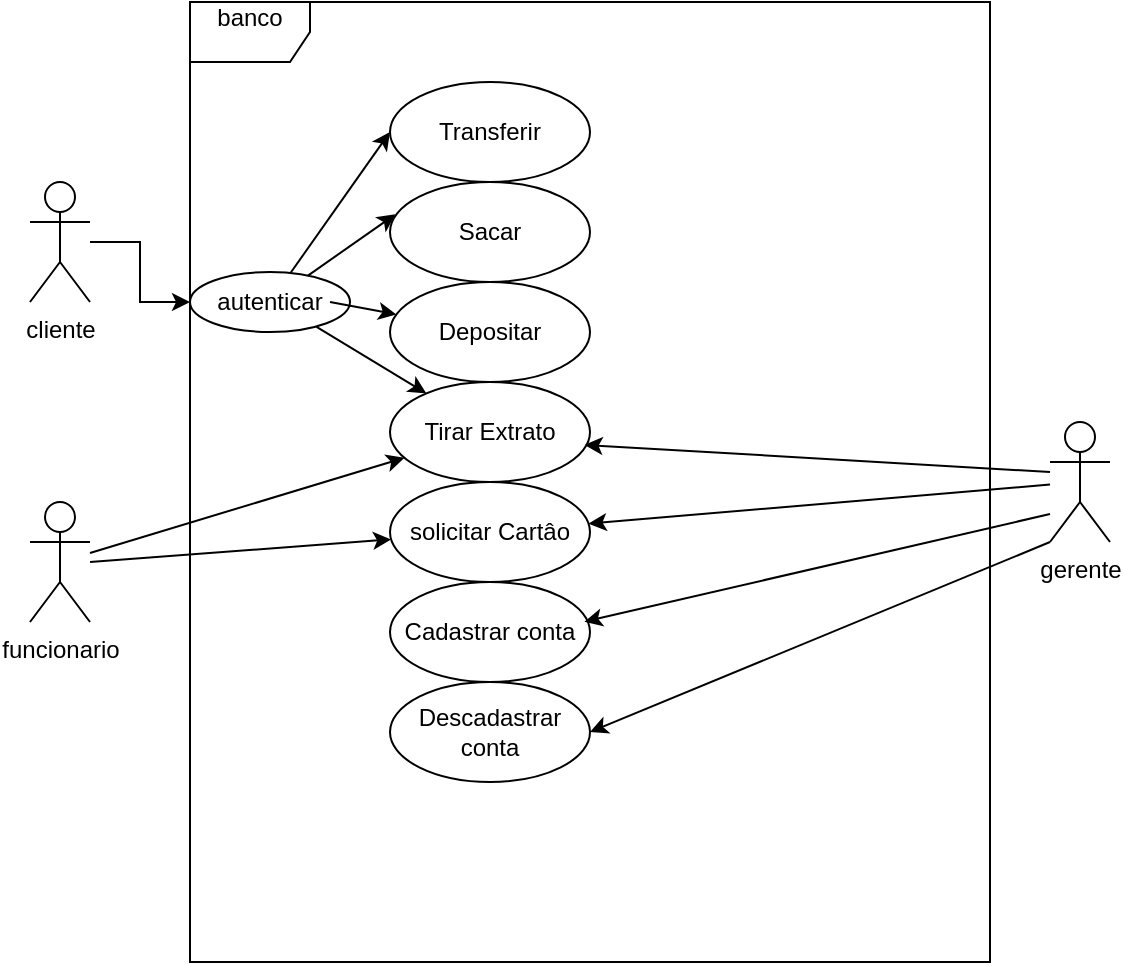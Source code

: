 <mxfile version="26.2.13">
  <diagram name="Página-1" id="IqhvNDpzN8otOwYoTCjp">
    <mxGraphModel dx="985" dy="541" grid="1" gridSize="10" guides="1" tooltips="1" connect="1" arrows="1" fold="1" page="1" pageScale="1" pageWidth="827" pageHeight="1169" math="0" shadow="0">
      <root>
        <mxCell id="0" />
        <mxCell id="1" parent="0" />
        <mxCell id="BdtsgTfb_Ta3J2igJypP-44" value="" style="group" vertex="1" connectable="0" parent="1">
          <mxGeometry x="150" y="60" width="540" height="480" as="geometry" />
        </mxCell>
        <mxCell id="BdtsgTfb_Ta3J2igJypP-26" style="edgeStyle=orthogonalEdgeStyle;rounded=0;orthogonalLoop=1;jettySize=auto;html=1;" edge="1" parent="BdtsgTfb_Ta3J2igJypP-44" source="BdtsgTfb_Ta3J2igJypP-1" target="BdtsgTfb_Ta3J2igJypP-25">
          <mxGeometry relative="1" as="geometry" />
        </mxCell>
        <mxCell id="BdtsgTfb_Ta3J2igJypP-1" value="cliente&lt;div&gt;&lt;br&gt;&lt;/div&gt;" style="shape=umlActor;verticalLabelPosition=bottom;verticalAlign=top;html=1;" vertex="1" parent="BdtsgTfb_Ta3J2igJypP-44">
          <mxGeometry y="90" width="30" height="60" as="geometry" />
        </mxCell>
        <mxCell id="BdtsgTfb_Ta3J2igJypP-2" value="funcionario&lt;div&gt;&lt;br&gt;&lt;/div&gt;" style="shape=umlActor;verticalLabelPosition=bottom;verticalAlign=top;html=1;" vertex="1" parent="BdtsgTfb_Ta3J2igJypP-44">
          <mxGeometry y="250" width="30" height="60" as="geometry" />
        </mxCell>
        <mxCell id="BdtsgTfb_Ta3J2igJypP-3" value="gerente&lt;div&gt;&lt;br&gt;&lt;/div&gt;" style="shape=umlActor;verticalLabelPosition=bottom;verticalAlign=top;html=1;" vertex="1" parent="BdtsgTfb_Ta3J2igJypP-44">
          <mxGeometry x="510" y="210" width="30" height="60" as="geometry" />
        </mxCell>
        <mxCell id="BdtsgTfb_Ta3J2igJypP-4" value="Transferir" style="ellipse;whiteSpace=wrap;html=1;" vertex="1" parent="BdtsgTfb_Ta3J2igJypP-44">
          <mxGeometry x="180" y="40" width="100" height="50" as="geometry" />
        </mxCell>
        <mxCell id="BdtsgTfb_Ta3J2igJypP-7" value="banco&lt;div&gt;&lt;br&gt;&lt;/div&gt;" style="shape=umlFrame;whiteSpace=wrap;html=1;pointerEvents=0;" vertex="1" parent="BdtsgTfb_Ta3J2igJypP-44">
          <mxGeometry x="80" width="400" height="480" as="geometry" />
        </mxCell>
        <mxCell id="BdtsgTfb_Ta3J2igJypP-8" value="Sacar" style="ellipse;whiteSpace=wrap;html=1;" vertex="1" parent="BdtsgTfb_Ta3J2igJypP-44">
          <mxGeometry x="180" y="90" width="100" height="50" as="geometry" />
        </mxCell>
        <mxCell id="BdtsgTfb_Ta3J2igJypP-9" value="Depositar" style="ellipse;whiteSpace=wrap;html=1;" vertex="1" parent="BdtsgTfb_Ta3J2igJypP-44">
          <mxGeometry x="180" y="140" width="100" height="50" as="geometry" />
        </mxCell>
        <mxCell id="BdtsgTfb_Ta3J2igJypP-10" value="Tirar Extrato" style="ellipse;whiteSpace=wrap;html=1;" vertex="1" parent="BdtsgTfb_Ta3J2igJypP-44">
          <mxGeometry x="180" y="190" width="100" height="50" as="geometry" />
        </mxCell>
        <mxCell id="BdtsgTfb_Ta3J2igJypP-25" value="autenticar" style="ellipse;whiteSpace=wrap;html=1;" vertex="1" parent="BdtsgTfb_Ta3J2igJypP-44">
          <mxGeometry x="80" y="135" width="80" height="30" as="geometry" />
        </mxCell>
        <mxCell id="BdtsgTfb_Ta3J2igJypP-27" value="" style="endArrow=classic;html=1;rounded=0;entryX=0;entryY=0.5;entryDx=0;entryDy=0;" edge="1" parent="BdtsgTfb_Ta3J2igJypP-44" source="BdtsgTfb_Ta3J2igJypP-25" target="BdtsgTfb_Ta3J2igJypP-4">
          <mxGeometry width="50" height="50" relative="1" as="geometry">
            <mxPoint x="140" y="140" as="sourcePoint" />
            <mxPoint x="190" y="90" as="targetPoint" />
          </mxGeometry>
        </mxCell>
        <mxCell id="BdtsgTfb_Ta3J2igJypP-28" value="" style="endArrow=classic;html=1;rounded=0;entryX=0.027;entryY=0.323;entryDx=0;entryDy=0;entryPerimeter=0;" edge="1" parent="BdtsgTfb_Ta3J2igJypP-44" source="BdtsgTfb_Ta3J2igJypP-25" target="BdtsgTfb_Ta3J2igJypP-8">
          <mxGeometry width="50" height="50" relative="1" as="geometry">
            <mxPoint x="150" y="150" as="sourcePoint" />
            <mxPoint x="190" y="73" as="targetPoint" />
          </mxGeometry>
        </mxCell>
        <mxCell id="BdtsgTfb_Ta3J2igJypP-29" value="" style="endArrow=classic;html=1;rounded=0;" edge="1" parent="BdtsgTfb_Ta3J2igJypP-44" target="BdtsgTfb_Ta3J2igJypP-9">
          <mxGeometry width="50" height="50" relative="1" as="geometry">
            <mxPoint x="150" y="150" as="sourcePoint" />
            <mxPoint x="200" y="100" as="targetPoint" />
          </mxGeometry>
        </mxCell>
        <mxCell id="BdtsgTfb_Ta3J2igJypP-30" value="" style="endArrow=classic;html=1;rounded=0;exitX=0.791;exitY=0.915;exitDx=0;exitDy=0;exitPerimeter=0;" edge="1" parent="BdtsgTfb_Ta3J2igJypP-44" source="BdtsgTfb_Ta3J2igJypP-25" target="BdtsgTfb_Ta3J2igJypP-10">
          <mxGeometry width="50" height="50" relative="1" as="geometry">
            <mxPoint x="160" y="160" as="sourcePoint" />
            <mxPoint x="193" y="165" as="targetPoint" />
          </mxGeometry>
        </mxCell>
        <mxCell id="BdtsgTfb_Ta3J2igJypP-32" value="" style="endArrow=classic;html=1;rounded=0;" edge="1" parent="BdtsgTfb_Ta3J2igJypP-44" source="BdtsgTfb_Ta3J2igJypP-2" target="BdtsgTfb_Ta3J2igJypP-10">
          <mxGeometry width="50" height="50" relative="1" as="geometry">
            <mxPoint x="40" y="280" as="sourcePoint" />
            <mxPoint x="90" y="230" as="targetPoint" />
          </mxGeometry>
        </mxCell>
        <mxCell id="BdtsgTfb_Ta3J2igJypP-33" value="solicitar Cartâo" style="ellipse;whiteSpace=wrap;html=1;" vertex="1" parent="BdtsgTfb_Ta3J2igJypP-44">
          <mxGeometry x="180" y="240" width="100" height="50" as="geometry" />
        </mxCell>
        <mxCell id="BdtsgTfb_Ta3J2igJypP-35" value="" style="endArrow=classic;html=1;rounded=0;" edge="1" parent="BdtsgTfb_Ta3J2igJypP-44" target="BdtsgTfb_Ta3J2igJypP-33">
          <mxGeometry width="50" height="50" relative="1" as="geometry">
            <mxPoint x="30" y="280" as="sourcePoint" />
            <mxPoint x="80" y="230" as="targetPoint" />
          </mxGeometry>
        </mxCell>
        <mxCell id="BdtsgTfb_Ta3J2igJypP-37" value="Cadastrar conta" style="ellipse;whiteSpace=wrap;html=1;" vertex="1" parent="BdtsgTfb_Ta3J2igJypP-44">
          <mxGeometry x="180" y="290" width="100" height="50" as="geometry" />
        </mxCell>
        <mxCell id="BdtsgTfb_Ta3J2igJypP-38" value="Descadastrar conta" style="ellipse;whiteSpace=wrap;html=1;" vertex="1" parent="BdtsgTfb_Ta3J2igJypP-44">
          <mxGeometry x="180" y="340" width="100" height="50" as="geometry" />
        </mxCell>
        <mxCell id="BdtsgTfb_Ta3J2igJypP-39" value="" style="endArrow=classic;html=1;rounded=0;" edge="1" parent="BdtsgTfb_Ta3J2igJypP-44" source="BdtsgTfb_Ta3J2igJypP-3" target="BdtsgTfb_Ta3J2igJypP-33">
          <mxGeometry width="50" height="50" relative="1" as="geometry">
            <mxPoint x="490" y="250" as="sourcePoint" />
            <mxPoint x="540" y="200" as="targetPoint" />
          </mxGeometry>
        </mxCell>
        <mxCell id="BdtsgTfb_Ta3J2igJypP-40" value="" style="endArrow=classic;html=1;rounded=0;entryX=0.972;entryY=0.397;entryDx=0;entryDy=0;entryPerimeter=0;" edge="1" parent="BdtsgTfb_Ta3J2igJypP-44" target="BdtsgTfb_Ta3J2igJypP-37">
          <mxGeometry width="50" height="50" relative="1" as="geometry">
            <mxPoint x="510" y="256" as="sourcePoint" />
            <mxPoint x="305" y="264" as="targetPoint" />
          </mxGeometry>
        </mxCell>
        <mxCell id="BdtsgTfb_Ta3J2igJypP-41" value="" style="endArrow=classic;html=1;rounded=0;entryX=1;entryY=0.5;entryDx=0;entryDy=0;" edge="1" parent="BdtsgTfb_Ta3J2igJypP-44" target="BdtsgTfb_Ta3J2igJypP-38">
          <mxGeometry width="50" height="50" relative="1" as="geometry">
            <mxPoint x="510" y="270" as="sourcePoint" />
            <mxPoint x="305" y="278" as="targetPoint" />
          </mxGeometry>
        </mxCell>
        <mxCell id="BdtsgTfb_Ta3J2igJypP-43" value="" style="endArrow=classic;html=1;rounded=0;entryX=0.973;entryY=0.629;entryDx=0;entryDy=0;entryPerimeter=0;" edge="1" parent="BdtsgTfb_Ta3J2igJypP-44" target="BdtsgTfb_Ta3J2igJypP-10">
          <mxGeometry width="50" height="50" relative="1" as="geometry">
            <mxPoint x="510" y="235" as="sourcePoint" />
            <mxPoint x="560" y="185" as="targetPoint" />
          </mxGeometry>
        </mxCell>
      </root>
    </mxGraphModel>
  </diagram>
</mxfile>
